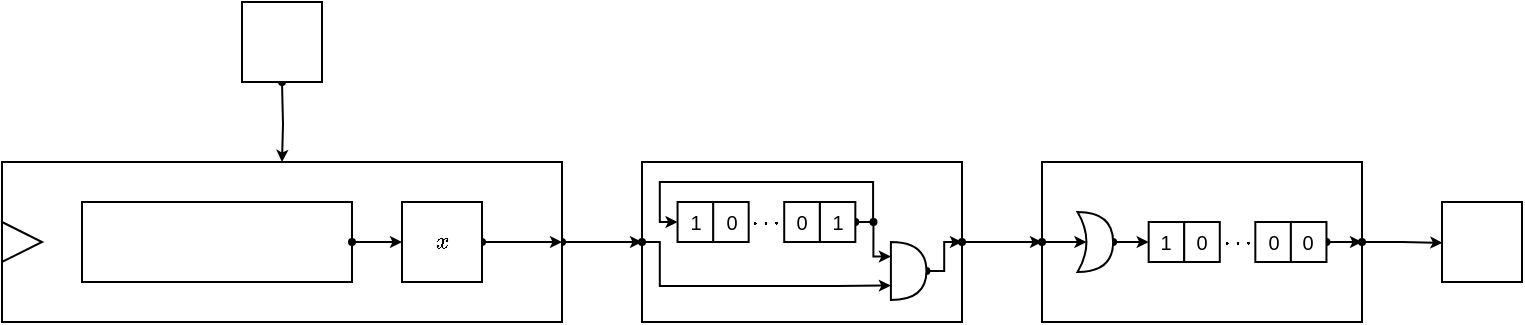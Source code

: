 <mxfile version="12.1.3" type="device" pages="1"><diagram id="N8-DQqd1OyMRV3arO2Ro" name="Page-1"><mxGraphModel dx="868" dy="401" grid="1" gridSize="10" guides="1" tooltips="1" connect="1" arrows="1" fold="1" page="1" pageScale="1" pageWidth="827" pageHeight="1169" math="1" shadow="0"><root><mxCell id="0"/><mxCell id="1" parent="0"/><mxCell id="25EFao_fsCn-MUhiSBhU-13" value="" style="group;fontSize=10;spacing=0;verticalAlign=middle;fillColor=#ffffff;" parent="1" vertex="1" connectable="0"><mxGeometry x="360" y="200" width="160" height="80" as="geometry"/></mxCell><mxCell id="25EFao_fsCn-MUhiSBhU-14" value="" style="rounded=0;whiteSpace=wrap;html=1;fillColor=none;fontSize=10;spacing=0;verticalAlign=middle;" parent="25EFao_fsCn-MUhiSBhU-13" vertex="1"><mxGeometry width="160" height="80" as="geometry"/></mxCell><mxCell id="25EFao_fsCn-MUhiSBhU-15" style="edgeStyle=orthogonalEdgeStyle;rounded=0;orthogonalLoop=1;jettySize=auto;html=1;exitX=0;exitY=0.25;exitDx=0;exitDy=0;exitPerimeter=0;startArrow=oval;startFill=1;startSize=3;endSize=3;fontSize=10;entryX=0;entryY=0.25;entryDx=0;entryDy=0;entryPerimeter=0;spacing=0;verticalAlign=middle;" parent="25EFao_fsCn-MUhiSBhU-13" target="25EFao_fsCn-MUhiSBhU-17" edge="1"><mxGeometry relative="1" as="geometry"><mxPoint x="115.733" y="30" as="sourcePoint"/><Array as="points"><mxPoint x="115.556" y="48"/></Array></mxGeometry></mxCell><mxCell id="25EFao_fsCn-MUhiSBhU-16" style="edgeStyle=orthogonalEdgeStyle;rounded=0;orthogonalLoop=1;jettySize=auto;html=1;exitX=1;exitY=0.5;exitDx=0;exitDy=0;exitPerimeter=0;entryX=1;entryY=0.5;entryDx=0;entryDy=0;startArrow=oval;startFill=1;startSize=3;endSize=3;fontSize=10;spacing=0;verticalAlign=middle;" parent="25EFao_fsCn-MUhiSBhU-13" source="25EFao_fsCn-MUhiSBhU-17" target="25EFao_fsCn-MUhiSBhU-14" edge="1"><mxGeometry relative="1" as="geometry"><Array as="points"><mxPoint x="151.111" y="55"/><mxPoint x="151.111" y="40"/></Array></mxGeometry></mxCell><mxCell id="25EFao_fsCn-MUhiSBhU-17" value="" style="shape=or;whiteSpace=wrap;html=1;fontSize=10;spacing=0;verticalAlign=middle;" parent="25EFao_fsCn-MUhiSBhU-13" vertex="1"><mxGeometry x="124.444" y="40" width="17.778" height="29" as="geometry"/></mxCell><mxCell id="25EFao_fsCn-MUhiSBhU-18" style="edgeStyle=orthogonalEdgeStyle;rounded=0;orthogonalLoop=1;jettySize=auto;html=1;exitX=0;exitY=0.5;exitDx=0;exitDy=0;entryX=0;entryY=0.75;entryDx=0;entryDy=0;entryPerimeter=0;startArrow=oval;startFill=1;startSize=3;endSize=3;fontSize=10;spacing=0;verticalAlign=middle;" parent="25EFao_fsCn-MUhiSBhU-13" source="25EFao_fsCn-MUhiSBhU-14" target="25EFao_fsCn-MUhiSBhU-17" edge="1"><mxGeometry relative="1" as="geometry"><Array as="points"><mxPoint x="8.889" y="40"/><mxPoint x="8.889" y="62"/><mxPoint x="97.778" y="62"/></Array></mxGeometry></mxCell><mxCell id="25EFao_fsCn-MUhiSBhU-19" value="0" style="rounded=0;whiteSpace=wrap;html=1;fontSize=10;spacing=0;verticalAlign=middle;" parent="25EFao_fsCn-MUhiSBhU-13" vertex="1"><mxGeometry x="35.556" y="20" width="17.778" height="20" as="geometry"/></mxCell><mxCell id="25EFao_fsCn-MUhiSBhU-20" value="1" style="rounded=0;whiteSpace=wrap;html=1;fontSize=10;spacing=0;verticalAlign=middle;" parent="25EFao_fsCn-MUhiSBhU-13" vertex="1"><mxGeometry x="17.778" y="20" width="17.778" height="20" as="geometry"/></mxCell><mxCell id="25EFao_fsCn-MUhiSBhU-21" value="" style="edgeStyle=orthogonalEdgeStyle;rounded=0;orthogonalLoop=1;jettySize=auto;html=1;startArrow=oval;startFill=1;startSize=3;endSize=3;fontSize=10;entryX=0;entryY=0.5;entryDx=0;entryDy=0;spacing=0;verticalAlign=middle;" parent="25EFao_fsCn-MUhiSBhU-13" source="25EFao_fsCn-MUhiSBhU-22" target="25EFao_fsCn-MUhiSBhU-20" edge="1"><mxGeometry relative="1" as="geometry"><mxPoint x="177.778" y="30" as="targetPoint"/><Array as="points"><mxPoint x="115.556" y="30"/><mxPoint x="115.556" y="10"/><mxPoint x="8.889" y="10"/><mxPoint x="8.889" y="30"/></Array></mxGeometry></mxCell><mxCell id="25EFao_fsCn-MUhiSBhU-22" value="1" style="rounded=0;whiteSpace=wrap;html=1;fontSize=10;spacing=0;verticalAlign=middle;" parent="25EFao_fsCn-MUhiSBhU-13" vertex="1"><mxGeometry x="88.889" y="20" width="17.778" height="20" as="geometry"/></mxCell><mxCell id="25EFao_fsCn-MUhiSBhU-23" value="0" style="rounded=0;whiteSpace=wrap;html=1;fontSize=10;spacing=0;verticalAlign=middle;" parent="25EFao_fsCn-MUhiSBhU-13" vertex="1"><mxGeometry x="71.111" y="20" width="17.778" height="20" as="geometry"/></mxCell><mxCell id="25EFao_fsCn-MUhiSBhU-24" value="$$\cdots$$" style="text;html=1;strokeColor=none;fillColor=none;align=center;verticalAlign=middle;whiteSpace=wrap;rounded=0;fontSize=10;spacing=0;" parent="25EFao_fsCn-MUhiSBhU-13" vertex="1"><mxGeometry x="53.333" y="20" width="17.778" height="20" as="geometry"/></mxCell><mxCell id="25EFao_fsCn-MUhiSBhU-25" value="" style="group;fontSize=10;spacing=0;verticalAlign=middle;fillColor=#ffffff;" parent="1" vertex="1" connectable="0"><mxGeometry x="560" y="200" width="160" height="80" as="geometry"/></mxCell><mxCell id="Bo98s3VVyHluTa3_qFcL-1" style="edgeStyle=orthogonalEdgeStyle;rounded=0;orthogonalLoop=1;jettySize=auto;html=1;exitX=0;exitY=0.5;exitDx=0;exitDy=0;entryX=0.25;entryY=0.5;entryDx=0;entryDy=0;entryPerimeter=0;startSize=3;endSize=3;startArrow=oval;startFill=1;" edge="1" parent="25EFao_fsCn-MUhiSBhU-25" source="25EFao_fsCn-MUhiSBhU-26" target="25EFao_fsCn-MUhiSBhU-31"><mxGeometry relative="1" as="geometry"/></mxCell><mxCell id="25EFao_fsCn-MUhiSBhU-26" value="" style="rounded=0;whiteSpace=wrap;html=1;align=center;fillColor=none;fontSize=10;spacing=0;verticalAlign=middle;" parent="25EFao_fsCn-MUhiSBhU-25" vertex="1"><mxGeometry width="160" height="80" as="geometry"/></mxCell><mxCell id="25EFao_fsCn-MUhiSBhU-28" value="1" style="rounded=0;whiteSpace=wrap;html=1;fontSize=10;spacing=0;verticalAlign=middle;" parent="25EFao_fsCn-MUhiSBhU-25" vertex="1"><mxGeometry x="53.333" y="30" width="17.778" height="20" as="geometry"/></mxCell><mxCell id="25EFao_fsCn-MUhiSBhU-29" value="0" style="rounded=0;whiteSpace=wrap;html=1;fontSize=10;spacing=0;verticalAlign=middle;" parent="25EFao_fsCn-MUhiSBhU-25" vertex="1"><mxGeometry x="71.111" y="30" width="17.778" height="20" as="geometry"/></mxCell><mxCell id="25EFao_fsCn-MUhiSBhU-30" style="edgeStyle=orthogonalEdgeStyle;rounded=0;orthogonalLoop=1;jettySize=auto;html=1;exitX=1;exitY=0.5;exitDx=0;exitDy=0;exitPerimeter=0;entryX=0;entryY=0.5;entryDx=0;entryDy=0;startArrow=oval;startFill=1;startSize=3;endSize=3;fontSize=10;spacing=0;verticalAlign=middle;" parent="25EFao_fsCn-MUhiSBhU-25" source="25EFao_fsCn-MUhiSBhU-31" target="25EFao_fsCn-MUhiSBhU-28" edge="1"><mxGeometry relative="1" as="geometry"/></mxCell><mxCell id="25EFao_fsCn-MUhiSBhU-31" value="" style="shape=xor;whiteSpace=wrap;html=1;fontSize=10;spacing=0;verticalAlign=middle;" parent="25EFao_fsCn-MUhiSBhU-25" vertex="1"><mxGeometry x="17.778" y="25" width="17.778" height="30" as="geometry"/></mxCell><mxCell id="25EFao_fsCn-MUhiSBhU-33" value="0" style="rounded=0;whiteSpace=wrap;html=1;fontSize=10;spacing=0;verticalAlign=middle;" parent="25EFao_fsCn-MUhiSBhU-25" vertex="1"><mxGeometry x="106.667" y="30" width="17.778" height="20" as="geometry"/></mxCell><mxCell id="25EFao_fsCn-MUhiSBhU-34" style="edgeStyle=orthogonalEdgeStyle;rounded=0;orthogonalLoop=1;jettySize=auto;html=1;exitX=1;exitY=0.5;exitDx=0;exitDy=0;entryX=1;entryY=0.5;entryDx=0;entryDy=0;startArrow=oval;startFill=1;startSize=3;endSize=3;fontSize=10;spacing=0;verticalAlign=middle;" parent="25EFao_fsCn-MUhiSBhU-25" source="25EFao_fsCn-MUhiSBhU-35" target="25EFao_fsCn-MUhiSBhU-26" edge="1"><mxGeometry relative="1" as="geometry"/></mxCell><mxCell id="25EFao_fsCn-MUhiSBhU-35" value="0" style="rounded=0;whiteSpace=wrap;html=1;fontSize=10;spacing=0;verticalAlign=middle;" parent="25EFao_fsCn-MUhiSBhU-25" vertex="1"><mxGeometry x="124.444" y="30" width="17.778" height="20" as="geometry"/></mxCell><mxCell id="25EFao_fsCn-MUhiSBhU-36" value="&lt;font style=&quot;font-size: 10px&quot;&gt;$$\cdots$$&lt;/font&gt;" style="text;html=1;strokeColor=none;fillColor=none;align=center;verticalAlign=middle;whiteSpace=wrap;rounded=0;fontSize=10;spacing=0;" parent="25EFao_fsCn-MUhiSBhU-25" vertex="1"><mxGeometry x="88.889" y="30" width="17.778" height="20" as="geometry"/></mxCell><mxCell id="25EFao_fsCn-MUhiSBhU-38" style="edgeStyle=orthogonalEdgeStyle;rounded=0;orthogonalLoop=1;jettySize=auto;html=1;exitX=1;exitY=0.5;exitDx=0;exitDy=0;entryX=0;entryY=0.5;entryDx=0;entryDy=0;startArrow=oval;startFill=1;startSize=3;endSize=3;" parent="1" source="25EFao_fsCn-MUhiSBhU-14" target="25EFao_fsCn-MUhiSBhU-26" edge="1"><mxGeometry relative="1" as="geometry"/></mxCell><mxCell id="25EFao_fsCn-MUhiSBhU-45" style="edgeStyle=orthogonalEdgeStyle;rounded=0;orthogonalLoop=1;jettySize=auto;html=1;entryX=0;entryY=0.5;entryDx=0;entryDy=0;startArrow=oval;startFill=1;startSize=3;endSize=3;exitX=1;exitY=0.5;exitDx=0;exitDy=0;" parent="1" source="Bo98s3VVyHluTa3_qFcL-5" target="25EFao_fsCn-MUhiSBhU-14" edge="1"><mxGeometry relative="1" as="geometry"><mxPoint x="320" y="240" as="sourcePoint"/></mxGeometry></mxCell><mxCell id="Bo98s3VVyHluTa3_qFcL-3" style="edgeStyle=orthogonalEdgeStyle;rounded=0;orthogonalLoop=1;jettySize=auto;html=1;exitX=1;exitY=0.5;exitDx=0;exitDy=0;entryX=0;entryY=0.5;entryDx=0;entryDy=0;startArrow=oval;startFill=1;startSize=3;endSize=3;" edge="1" parent="1" source="25EFao_fsCn-MUhiSBhU-26"><mxGeometry relative="1" as="geometry"><mxPoint x="760.176" y="240.412" as="targetPoint"/></mxGeometry></mxCell><mxCell id="Bo98s3VVyHluTa3_qFcL-27" value="" style="group" vertex="1" connectable="0" parent="1"><mxGeometry x="40" y="120" width="280" height="160" as="geometry"/></mxCell><mxCell id="Bo98s3VVyHluTa3_qFcL-4" style="edgeStyle=orthogonalEdgeStyle;rounded=0;orthogonalLoop=1;jettySize=auto;html=1;exitX=0.5;exitY=0;exitDx=0;exitDy=0;startArrow=oval;startFill=1;fontSize=10;entryX=0.5;entryY=0;entryDx=0;entryDy=0;startSize=3;endSize=3;" edge="1" parent="Bo98s3VVyHluTa3_qFcL-27" target="Bo98s3VVyHluTa3_qFcL-5"><mxGeometry relative="1" as="geometry"><mxPoint x="140" y="40" as="sourcePoint"/></mxGeometry></mxCell><mxCell id="Bo98s3VVyHluTa3_qFcL-5" value="" style="rounded=0;whiteSpace=wrap;html=1;align=center;fontSize=10;" vertex="1" parent="Bo98s3VVyHluTa3_qFcL-27"><mxGeometry y="80" width="280" height="80" as="geometry"/></mxCell><mxCell id="Bo98s3VVyHluTa3_qFcL-6" value="" style="triangle;whiteSpace=wrap;html=1;rounded=0;fontSize=10;" vertex="1" parent="Bo98s3VVyHluTa3_qFcL-27"><mxGeometry y="110" width="20" height="20" as="geometry"/></mxCell><mxCell id="Bo98s3VVyHluTa3_qFcL-7" value="$$p$$" style="text;html=1;resizable=0;points=[];autosize=1;align=center;verticalAlign=middle;spacingTop=0;fontSize=10;spacing=0;" vertex="1" parent="Bo98s3VVyHluTa3_qFcL-27"><mxGeometry x="130" y="10" width="20" height="20" as="geometry"/></mxCell><mxCell id="Bo98s3VVyHluTa3_qFcL-8" style="edgeStyle=orthogonalEdgeStyle;rounded=0;orthogonalLoop=1;jettySize=auto;html=1;exitX=1;exitY=0.5;exitDx=0;exitDy=0;entryX=1;entryY=0.5;entryDx=0;entryDy=0;startArrow=oval;startFill=1;fontSize=10;startSize=3;endSize=3;" edge="1" parent="Bo98s3VVyHluTa3_qFcL-27" source="Bo98s3VVyHluTa3_qFcL-9" target="Bo98s3VVyHluTa3_qFcL-5"><mxGeometry relative="1" as="geometry"><Array as="points"><mxPoint x="250" y="120"/><mxPoint x="250" y="120"/></Array></mxGeometry></mxCell><mxCell id="Bo98s3VVyHluTa3_qFcL-9" value="$$x$$" style="whiteSpace=wrap;html=1;aspect=fixed;rounded=0;fontSize=10;align=center;spacing=0;" vertex="1" parent="Bo98s3VVyHluTa3_qFcL-27"><mxGeometry x="200" y="100" width="40" height="40" as="geometry"/></mxCell><mxCell id="Bo98s3VVyHluTa3_qFcL-11" value="" style="group" vertex="1" connectable="0" parent="Bo98s3VVyHluTa3_qFcL-27"><mxGeometry x="40" y="100" width="135" height="40" as="geometry"/></mxCell><mxCell id="Bo98s3VVyHluTa3_qFcL-12" value="" style="group" vertex="1" connectable="0" parent="Bo98s3VVyHluTa3_qFcL-11"><mxGeometry width="135" height="40" as="geometry"/></mxCell><mxCell id="Bo98s3VVyHluTa3_qFcL-13" value="$$x=1$$" style="text;html=1;strokeColor=none;fillColor=none;align=left;verticalAlign=middle;whiteSpace=wrap;rounded=0;fontSize=10;spacing=0;" vertex="1" parent="Bo98s3VVyHluTa3_qFcL-12"><mxGeometry x="95" width="40" height="20" as="geometry"/></mxCell><mxCell id="Bo98s3VVyHluTa3_qFcL-14" value="$$x=0$$" style="text;html=1;strokeColor=none;fillColor=none;align=left;verticalAlign=middle;whiteSpace=wrap;rounded=0;fontSize=10;spacing=0;" vertex="1" parent="Bo98s3VVyHluTa3_qFcL-12"><mxGeometry x="95" y="20" width="40" height="20" as="geometry"/></mxCell><mxCell id="Bo98s3VVyHluTa3_qFcL-15" value="$$1-p,$$" style="text;html=1;strokeColor=none;fillColor=none;align=left;verticalAlign=middle;whiteSpace=wrap;rounded=0;fontSize=10;spacing=0;" vertex="1" parent="Bo98s3VVyHluTa3_qFcL-12"><mxGeometry x="60" y="20" width="35" height="20" as="geometry"/></mxCell><mxCell id="Bo98s3VVyHluTa3_qFcL-16" value="$$P(X)=\Bigg\{$$" style="text;html=1;strokeColor=none;fillColor=none;align=left;verticalAlign=middle;whiteSpace=wrap;rounded=0;fontSize=10;" vertex="1" parent="Bo98s3VVyHluTa3_qFcL-12"><mxGeometry width="60" height="40" as="geometry"/></mxCell><mxCell id="Bo98s3VVyHluTa3_qFcL-17" value="$$p,$$" style="text;html=1;strokeColor=none;fillColor=none;align=left;verticalAlign=middle;whiteSpace=wrap;rounded=0;fontSize=10;spacing=0;" vertex="1" parent="Bo98s3VVyHluTa3_qFcL-12"><mxGeometry x="60" width="20" height="20" as="geometry"/></mxCell><mxCell id="Bo98s3VVyHluTa3_qFcL-18" value="" style="rounded=0;whiteSpace=wrap;html=1;fontSize=10;align=left;" vertex="1" parent="Bo98s3VVyHluTa3_qFcL-12"><mxGeometry width="135" height="40" as="geometry"/></mxCell><mxCell id="Bo98s3VVyHluTa3_qFcL-19" style="edgeStyle=orthogonalEdgeStyle;rounded=0;orthogonalLoop=1;jettySize=auto;html=1;exitX=1;exitY=0.5;exitDx=0;exitDy=0;entryX=0;entryY=0.5;entryDx=0;entryDy=0;startArrow=oval;startFill=1;fontSize=10;startSize=3;endSize=3;" edge="1" parent="Bo98s3VVyHluTa3_qFcL-27" source="Bo98s3VVyHluTa3_qFcL-18" target="Bo98s3VVyHluTa3_qFcL-9"><mxGeometry relative="1" as="geometry"/></mxCell><mxCell id="Bo98s3VVyHluTa3_qFcL-26" value="" style="rounded=0;whiteSpace=wrap;html=1;fontSize=10;" vertex="1" parent="Bo98s3VVyHluTa3_qFcL-27"><mxGeometry x="120" width="40" height="40" as="geometry"/></mxCell><mxCell id="Bo98s3VVyHluTa3_qFcL-28" value="$$y$$" style="text;html=1;strokeColor=none;fillColor=none;align=center;verticalAlign=middle;whiteSpace=wrap;rounded=0;fontSize=10;" vertex="1" parent="1"><mxGeometry x="760" y="230" width="40" height="20" as="geometry"/></mxCell><mxCell id="Bo98s3VVyHluTa3_qFcL-29" value="" style="rounded=0;whiteSpace=wrap;html=1;fontSize=10;" vertex="1" parent="1"><mxGeometry x="760" y="220" width="40" height="40" as="geometry"/></mxCell></root></mxGraphModel></diagram></mxfile>